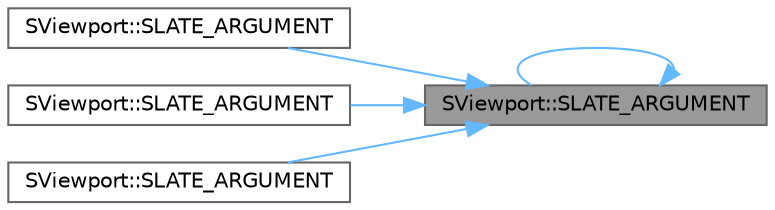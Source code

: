 digraph "SViewport::SLATE_ARGUMENT"
{
 // INTERACTIVE_SVG=YES
 // LATEX_PDF_SIZE
  bgcolor="transparent";
  edge [fontname=Helvetica,fontsize=10,labelfontname=Helvetica,labelfontsize=10];
  node [fontname=Helvetica,fontsize=10,shape=box,height=0.2,width=0.4];
  rankdir="RL";
  Node1 [id="Node000001",label="SViewport::SLATE_ARGUMENT",height=0.2,width=0.4,color="gray40", fillcolor="grey60", style="filled", fontcolor="black",tooltip="Whether or not to render directly to the window's backbuffer or an offscreen render target that is ap..."];
  Node1 -> Node2 [id="edge1_Node000001_Node000002",dir="back",color="steelblue1",style="solid",tooltip=" "];
  Node2 [id="Node000002",label="SViewport::SLATE_ARGUMENT",height=0.2,width=0.4,color="grey40", fillcolor="white", style="filled",URL="$d2/dbf/classSViewport.html#a49a5267e539ad9db35b59eeefb6f473d",tooltip="Whether or not to enable stereo rendering."];
  Node1 -> Node3 [id="edge2_Node000001_Node000003",dir="back",color="steelblue1",style="solid",tooltip=" "];
  Node3 [id="Node000003",label="SViewport::SLATE_ARGUMENT",height=0.2,width=0.4,color="grey40", fillcolor="white", style="filled",URL="$d2/dbf/classSViewport.html#a7cf7dfca62a8ce0c460d3125ce34610e",tooltip="If true, the viewport's texture alpha is ignored when performing blending."];
  Node1 -> Node1 [id="edge3_Node000001_Node000001",dir="back",color="steelblue1",style="solid",tooltip=" "];
  Node1 -> Node4 [id="edge4_Node000001_Node000004",dir="back",color="steelblue1",style="solid",tooltip=" "];
  Node4 [id="Node000004",label="SViewport::SLATE_ARGUMENT",height=0.2,width=0.4,color="grey40", fillcolor="white", style="filled",URL="$d2/dbf/classSViewport.html#a922bad437713a852a3ea3976747ba8b2",tooltip="Whether or not to reverse the gamma correction done to the texture in this viewport."];
}

